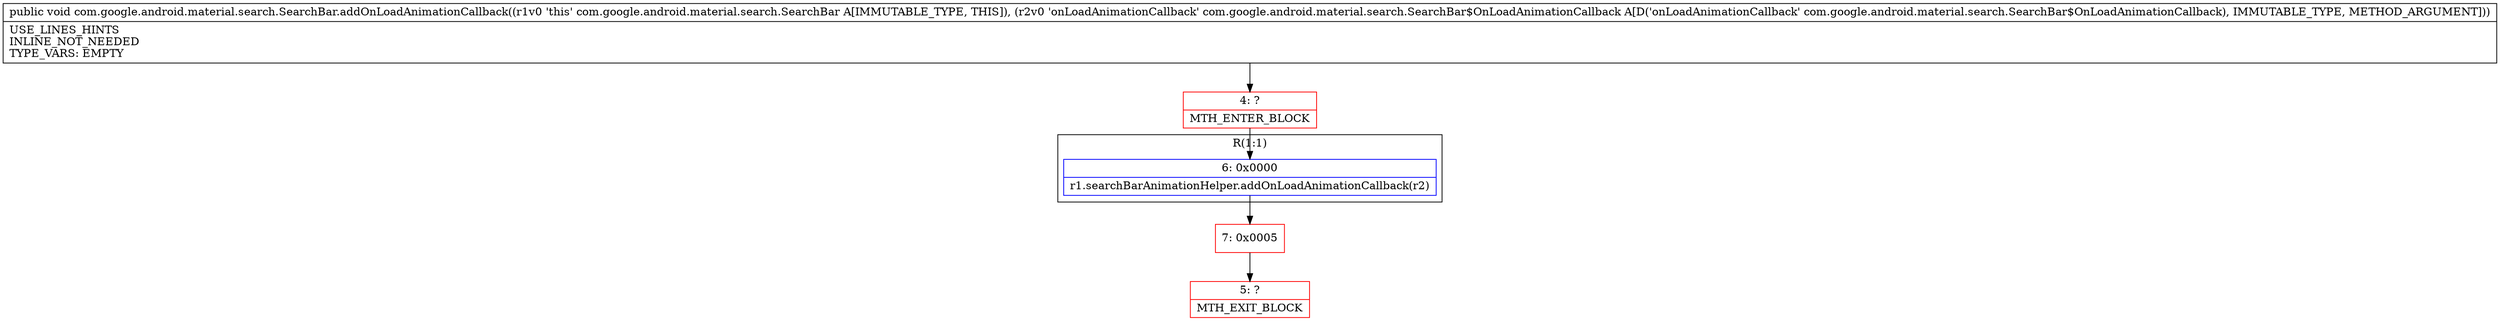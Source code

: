 digraph "CFG forcom.google.android.material.search.SearchBar.addOnLoadAnimationCallback(Lcom\/google\/android\/material\/search\/SearchBar$OnLoadAnimationCallback;)V" {
subgraph cluster_Region_1773364543 {
label = "R(1:1)";
node [shape=record,color=blue];
Node_6 [shape=record,label="{6\:\ 0x0000|r1.searchBarAnimationHelper.addOnLoadAnimationCallback(r2)\l}"];
}
Node_4 [shape=record,color=red,label="{4\:\ ?|MTH_ENTER_BLOCK\l}"];
Node_7 [shape=record,color=red,label="{7\:\ 0x0005}"];
Node_5 [shape=record,color=red,label="{5\:\ ?|MTH_EXIT_BLOCK\l}"];
MethodNode[shape=record,label="{public void com.google.android.material.search.SearchBar.addOnLoadAnimationCallback((r1v0 'this' com.google.android.material.search.SearchBar A[IMMUTABLE_TYPE, THIS]), (r2v0 'onLoadAnimationCallback' com.google.android.material.search.SearchBar$OnLoadAnimationCallback A[D('onLoadAnimationCallback' com.google.android.material.search.SearchBar$OnLoadAnimationCallback), IMMUTABLE_TYPE, METHOD_ARGUMENT]))  | USE_LINES_HINTS\lINLINE_NOT_NEEDED\lTYPE_VARS: EMPTY\l}"];
MethodNode -> Node_4;Node_6 -> Node_7;
Node_4 -> Node_6;
Node_7 -> Node_5;
}

